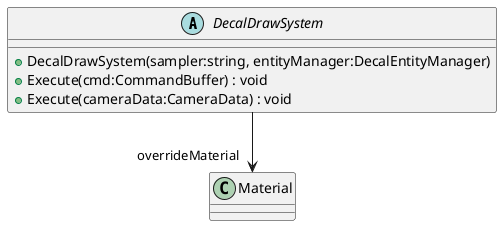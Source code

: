 @startuml
abstract class DecalDrawSystem {
    + DecalDrawSystem(sampler:string, entityManager:DecalEntityManager)
    + Execute(cmd:CommandBuffer) : void
    + Execute(cameraData:CameraData) : void
}
DecalDrawSystem --> "overrideMaterial" Material
@enduml
